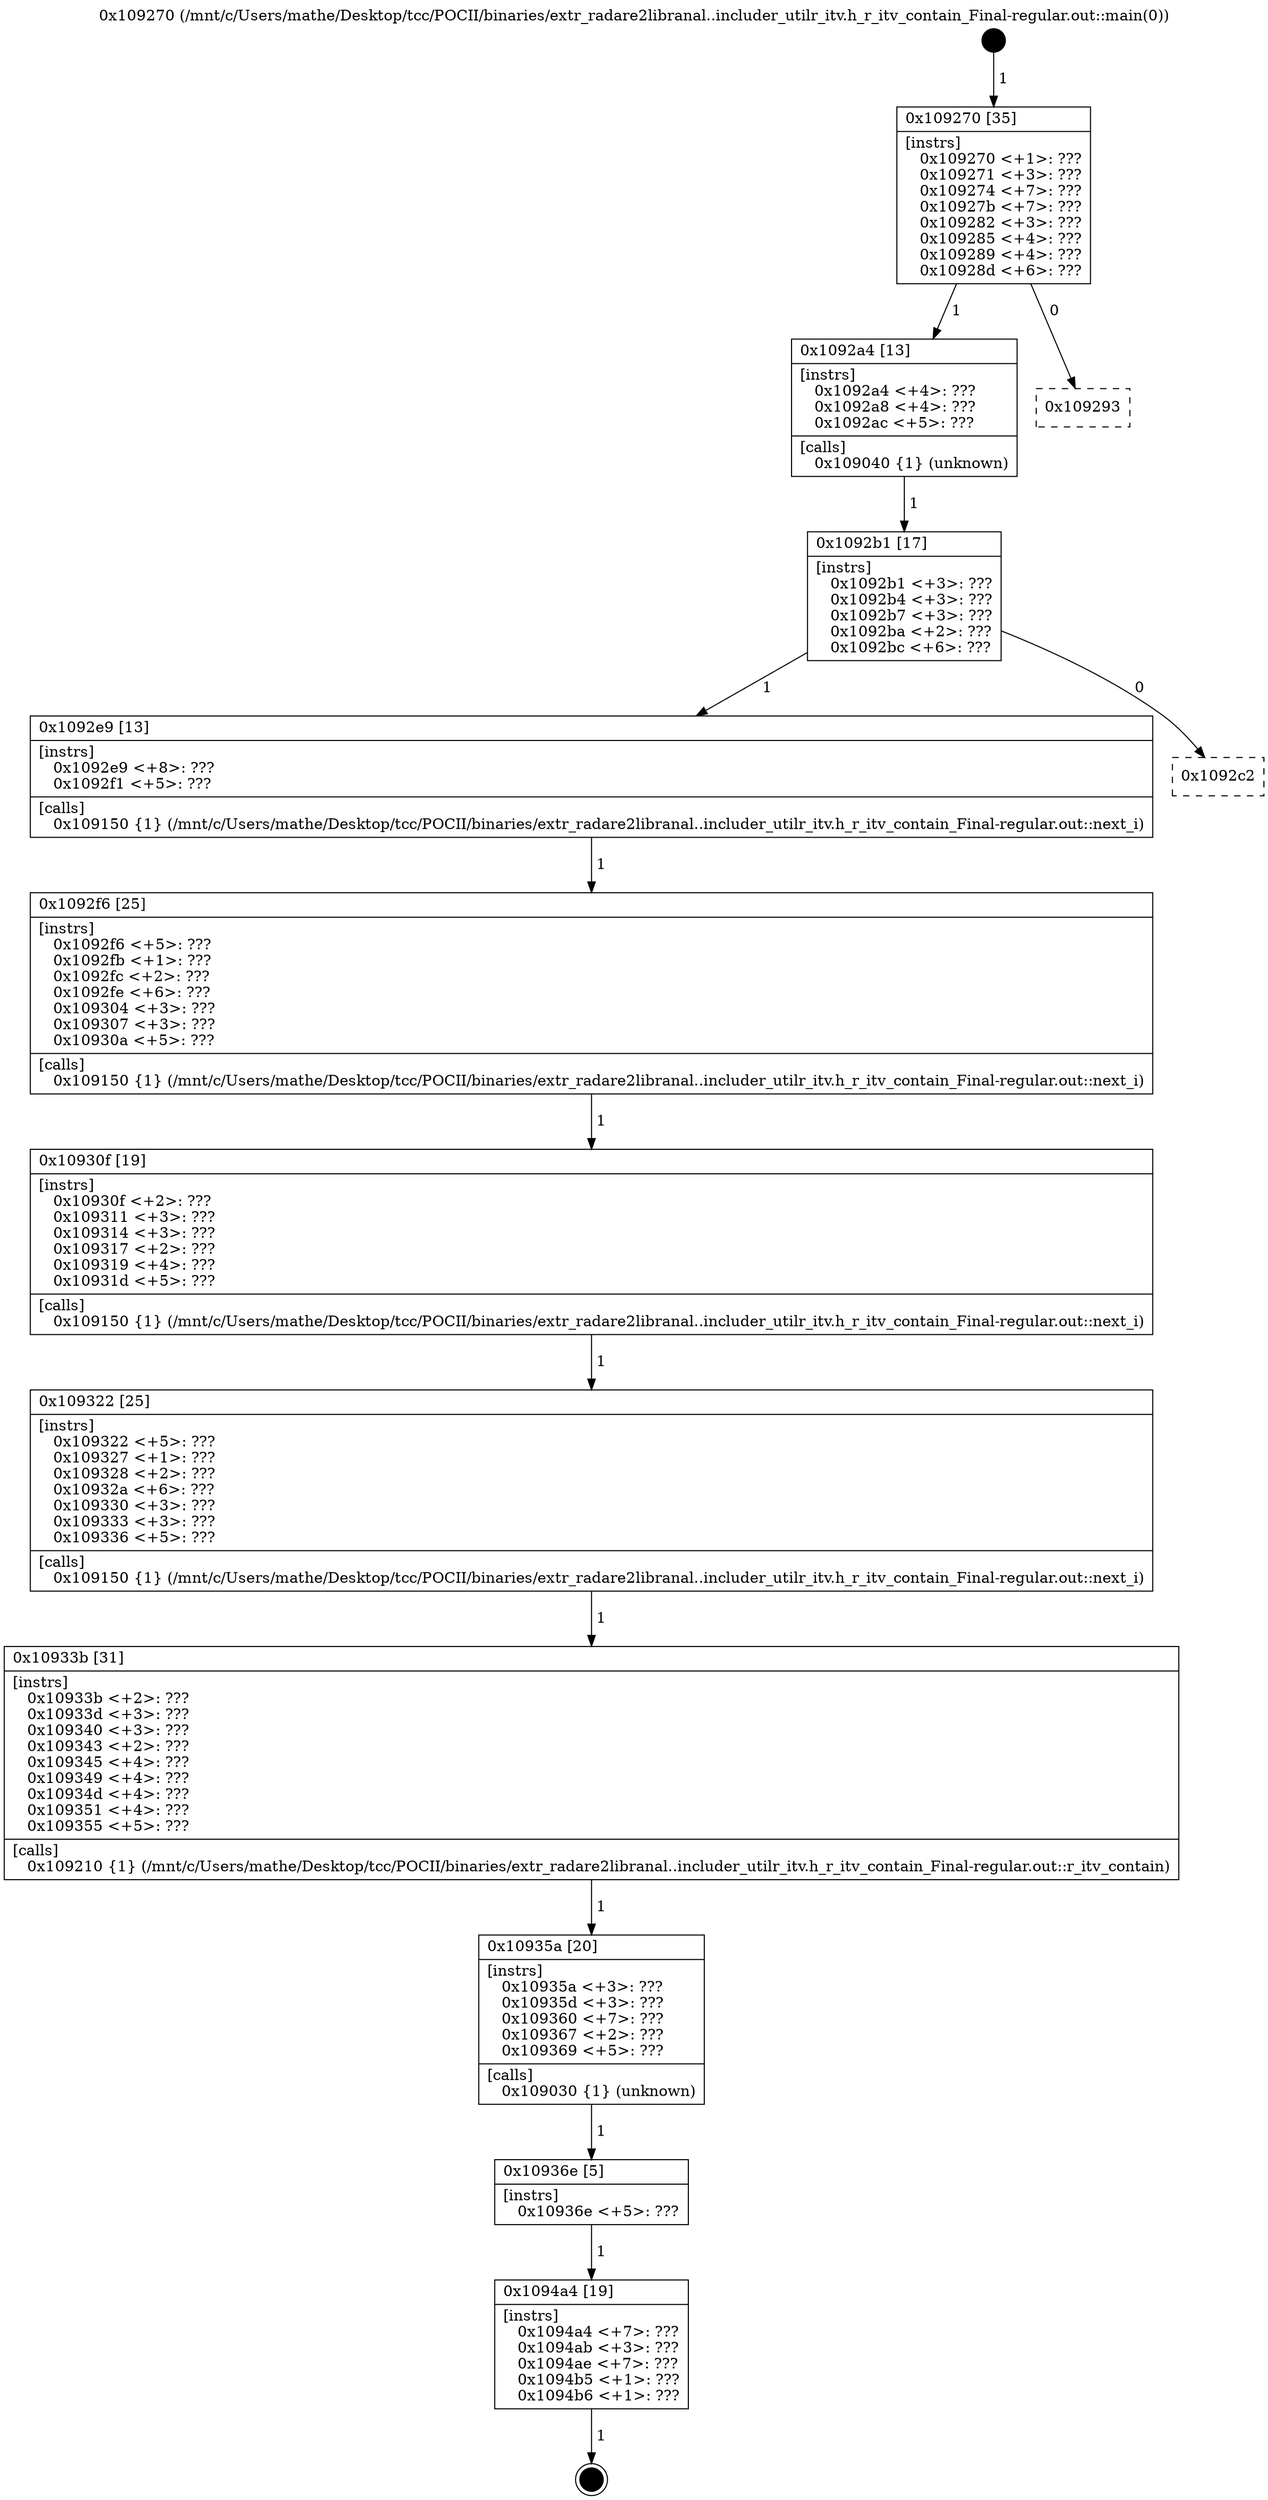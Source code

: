 digraph "0x109270" {
  label = "0x109270 (/mnt/c/Users/mathe/Desktop/tcc/POCII/binaries/extr_radare2libranal..includer_utilr_itv.h_r_itv_contain_Final-regular.out::main(0))"
  labelloc = "t"
  node[shape=record]

  Entry [label="",width=0.3,height=0.3,shape=circle,fillcolor=black,style=filled]
  "0x109270" [label="{
     0x109270 [35]\l
     | [instrs]\l
     &nbsp;&nbsp;0x109270 \<+1\>: ???\l
     &nbsp;&nbsp;0x109271 \<+3\>: ???\l
     &nbsp;&nbsp;0x109274 \<+7\>: ???\l
     &nbsp;&nbsp;0x10927b \<+7\>: ???\l
     &nbsp;&nbsp;0x109282 \<+3\>: ???\l
     &nbsp;&nbsp;0x109285 \<+4\>: ???\l
     &nbsp;&nbsp;0x109289 \<+4\>: ???\l
     &nbsp;&nbsp;0x10928d \<+6\>: ???\l
  }"]
  "0x1092a4" [label="{
     0x1092a4 [13]\l
     | [instrs]\l
     &nbsp;&nbsp;0x1092a4 \<+4\>: ???\l
     &nbsp;&nbsp;0x1092a8 \<+4\>: ???\l
     &nbsp;&nbsp;0x1092ac \<+5\>: ???\l
     | [calls]\l
     &nbsp;&nbsp;0x109040 \{1\} (unknown)\l
  }"]
  "0x109293" [label="{
     0x109293\l
  }", style=dashed]
  "0x1092b1" [label="{
     0x1092b1 [17]\l
     | [instrs]\l
     &nbsp;&nbsp;0x1092b1 \<+3\>: ???\l
     &nbsp;&nbsp;0x1092b4 \<+3\>: ???\l
     &nbsp;&nbsp;0x1092b7 \<+3\>: ???\l
     &nbsp;&nbsp;0x1092ba \<+2\>: ???\l
     &nbsp;&nbsp;0x1092bc \<+6\>: ???\l
  }"]
  "0x1092e9" [label="{
     0x1092e9 [13]\l
     | [instrs]\l
     &nbsp;&nbsp;0x1092e9 \<+8\>: ???\l
     &nbsp;&nbsp;0x1092f1 \<+5\>: ???\l
     | [calls]\l
     &nbsp;&nbsp;0x109150 \{1\} (/mnt/c/Users/mathe/Desktop/tcc/POCII/binaries/extr_radare2libranal..includer_utilr_itv.h_r_itv_contain_Final-regular.out::next_i)\l
  }"]
  "0x1092c2" [label="{
     0x1092c2\l
  }", style=dashed]
  "0x1092f6" [label="{
     0x1092f6 [25]\l
     | [instrs]\l
     &nbsp;&nbsp;0x1092f6 \<+5\>: ???\l
     &nbsp;&nbsp;0x1092fb \<+1\>: ???\l
     &nbsp;&nbsp;0x1092fc \<+2\>: ???\l
     &nbsp;&nbsp;0x1092fe \<+6\>: ???\l
     &nbsp;&nbsp;0x109304 \<+3\>: ???\l
     &nbsp;&nbsp;0x109307 \<+3\>: ???\l
     &nbsp;&nbsp;0x10930a \<+5\>: ???\l
     | [calls]\l
     &nbsp;&nbsp;0x109150 \{1\} (/mnt/c/Users/mathe/Desktop/tcc/POCII/binaries/extr_radare2libranal..includer_utilr_itv.h_r_itv_contain_Final-regular.out::next_i)\l
  }"]
  "0x10930f" [label="{
     0x10930f [19]\l
     | [instrs]\l
     &nbsp;&nbsp;0x10930f \<+2\>: ???\l
     &nbsp;&nbsp;0x109311 \<+3\>: ???\l
     &nbsp;&nbsp;0x109314 \<+3\>: ???\l
     &nbsp;&nbsp;0x109317 \<+2\>: ???\l
     &nbsp;&nbsp;0x109319 \<+4\>: ???\l
     &nbsp;&nbsp;0x10931d \<+5\>: ???\l
     | [calls]\l
     &nbsp;&nbsp;0x109150 \{1\} (/mnt/c/Users/mathe/Desktop/tcc/POCII/binaries/extr_radare2libranal..includer_utilr_itv.h_r_itv_contain_Final-regular.out::next_i)\l
  }"]
  "0x109322" [label="{
     0x109322 [25]\l
     | [instrs]\l
     &nbsp;&nbsp;0x109322 \<+5\>: ???\l
     &nbsp;&nbsp;0x109327 \<+1\>: ???\l
     &nbsp;&nbsp;0x109328 \<+2\>: ???\l
     &nbsp;&nbsp;0x10932a \<+6\>: ???\l
     &nbsp;&nbsp;0x109330 \<+3\>: ???\l
     &nbsp;&nbsp;0x109333 \<+3\>: ???\l
     &nbsp;&nbsp;0x109336 \<+5\>: ???\l
     | [calls]\l
     &nbsp;&nbsp;0x109150 \{1\} (/mnt/c/Users/mathe/Desktop/tcc/POCII/binaries/extr_radare2libranal..includer_utilr_itv.h_r_itv_contain_Final-regular.out::next_i)\l
  }"]
  "0x10933b" [label="{
     0x10933b [31]\l
     | [instrs]\l
     &nbsp;&nbsp;0x10933b \<+2\>: ???\l
     &nbsp;&nbsp;0x10933d \<+3\>: ???\l
     &nbsp;&nbsp;0x109340 \<+3\>: ???\l
     &nbsp;&nbsp;0x109343 \<+2\>: ???\l
     &nbsp;&nbsp;0x109345 \<+4\>: ???\l
     &nbsp;&nbsp;0x109349 \<+4\>: ???\l
     &nbsp;&nbsp;0x10934d \<+4\>: ???\l
     &nbsp;&nbsp;0x109351 \<+4\>: ???\l
     &nbsp;&nbsp;0x109355 \<+5\>: ???\l
     | [calls]\l
     &nbsp;&nbsp;0x109210 \{1\} (/mnt/c/Users/mathe/Desktop/tcc/POCII/binaries/extr_radare2libranal..includer_utilr_itv.h_r_itv_contain_Final-regular.out::r_itv_contain)\l
  }"]
  "0x10935a" [label="{
     0x10935a [20]\l
     | [instrs]\l
     &nbsp;&nbsp;0x10935a \<+3\>: ???\l
     &nbsp;&nbsp;0x10935d \<+3\>: ???\l
     &nbsp;&nbsp;0x109360 \<+7\>: ???\l
     &nbsp;&nbsp;0x109367 \<+2\>: ???\l
     &nbsp;&nbsp;0x109369 \<+5\>: ???\l
     | [calls]\l
     &nbsp;&nbsp;0x109030 \{1\} (unknown)\l
  }"]
  "0x10936e" [label="{
     0x10936e [5]\l
     | [instrs]\l
     &nbsp;&nbsp;0x10936e \<+5\>: ???\l
  }"]
  "0x1094a4" [label="{
     0x1094a4 [19]\l
     | [instrs]\l
     &nbsp;&nbsp;0x1094a4 \<+7\>: ???\l
     &nbsp;&nbsp;0x1094ab \<+3\>: ???\l
     &nbsp;&nbsp;0x1094ae \<+7\>: ???\l
     &nbsp;&nbsp;0x1094b5 \<+1\>: ???\l
     &nbsp;&nbsp;0x1094b6 \<+1\>: ???\l
  }"]
  Exit [label="",width=0.3,height=0.3,shape=circle,fillcolor=black,style=filled,peripheries=2]
  Entry -> "0x109270" [label=" 1"]
  "0x109270" -> "0x1092a4" [label=" 1"]
  "0x109270" -> "0x109293" [label=" 0"]
  "0x1092a4" -> "0x1092b1" [label=" 1"]
  "0x1092b1" -> "0x1092e9" [label=" 1"]
  "0x1092b1" -> "0x1092c2" [label=" 0"]
  "0x1092e9" -> "0x1092f6" [label=" 1"]
  "0x1092f6" -> "0x10930f" [label=" 1"]
  "0x10930f" -> "0x109322" [label=" 1"]
  "0x109322" -> "0x10933b" [label=" 1"]
  "0x10933b" -> "0x10935a" [label=" 1"]
  "0x10935a" -> "0x10936e" [label=" 1"]
  "0x10936e" -> "0x1094a4" [label=" 1"]
  "0x1094a4" -> Exit [label=" 1"]
}
